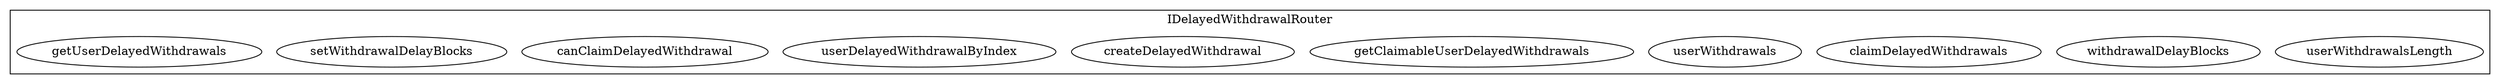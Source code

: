 strict digraph {
subgraph cluster_6019_IDelayedWithdrawalRouter {
label = "IDelayedWithdrawalRouter"
"6019_userWithdrawalsLength" [label="userWithdrawalsLength"]
"6019_withdrawalDelayBlocks" [label="withdrawalDelayBlocks"]
"6019_claimDelayedWithdrawals" [label="claimDelayedWithdrawals"]
"6019_userWithdrawals" [label="userWithdrawals"]
"6019_getClaimableUserDelayedWithdrawals" [label="getClaimableUserDelayedWithdrawals"]
"6019_createDelayedWithdrawal" [label="createDelayedWithdrawal"]
"6019_userDelayedWithdrawalByIndex" [label="userDelayedWithdrawalByIndex"]
"6019_canClaimDelayedWithdrawal" [label="canClaimDelayedWithdrawal"]
"6019_setWithdrawalDelayBlocks" [label="setWithdrawalDelayBlocks"]
"6019_getUserDelayedWithdrawals" [label="getUserDelayedWithdrawals"]
}subgraph cluster_solidity {
label = "[Solidity]"
}
}